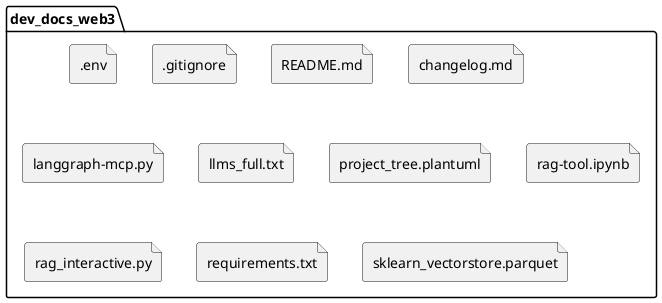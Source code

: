 @startuml
skinparam monochrome true

folder "dev_docs_web3" {
    file ".env"
    file ".gitignore"
    file "README.md"
    file "changelog.md"
    file "langgraph-mcp.py"
    file "llms_full.txt"
    file "project_tree.plantuml"
    file "rag-tool.ipynb"
    file "rag_interactive.py"
    file "requirements.txt"
    file "sklearn_vectorstore.parquet"
}
@enduml
